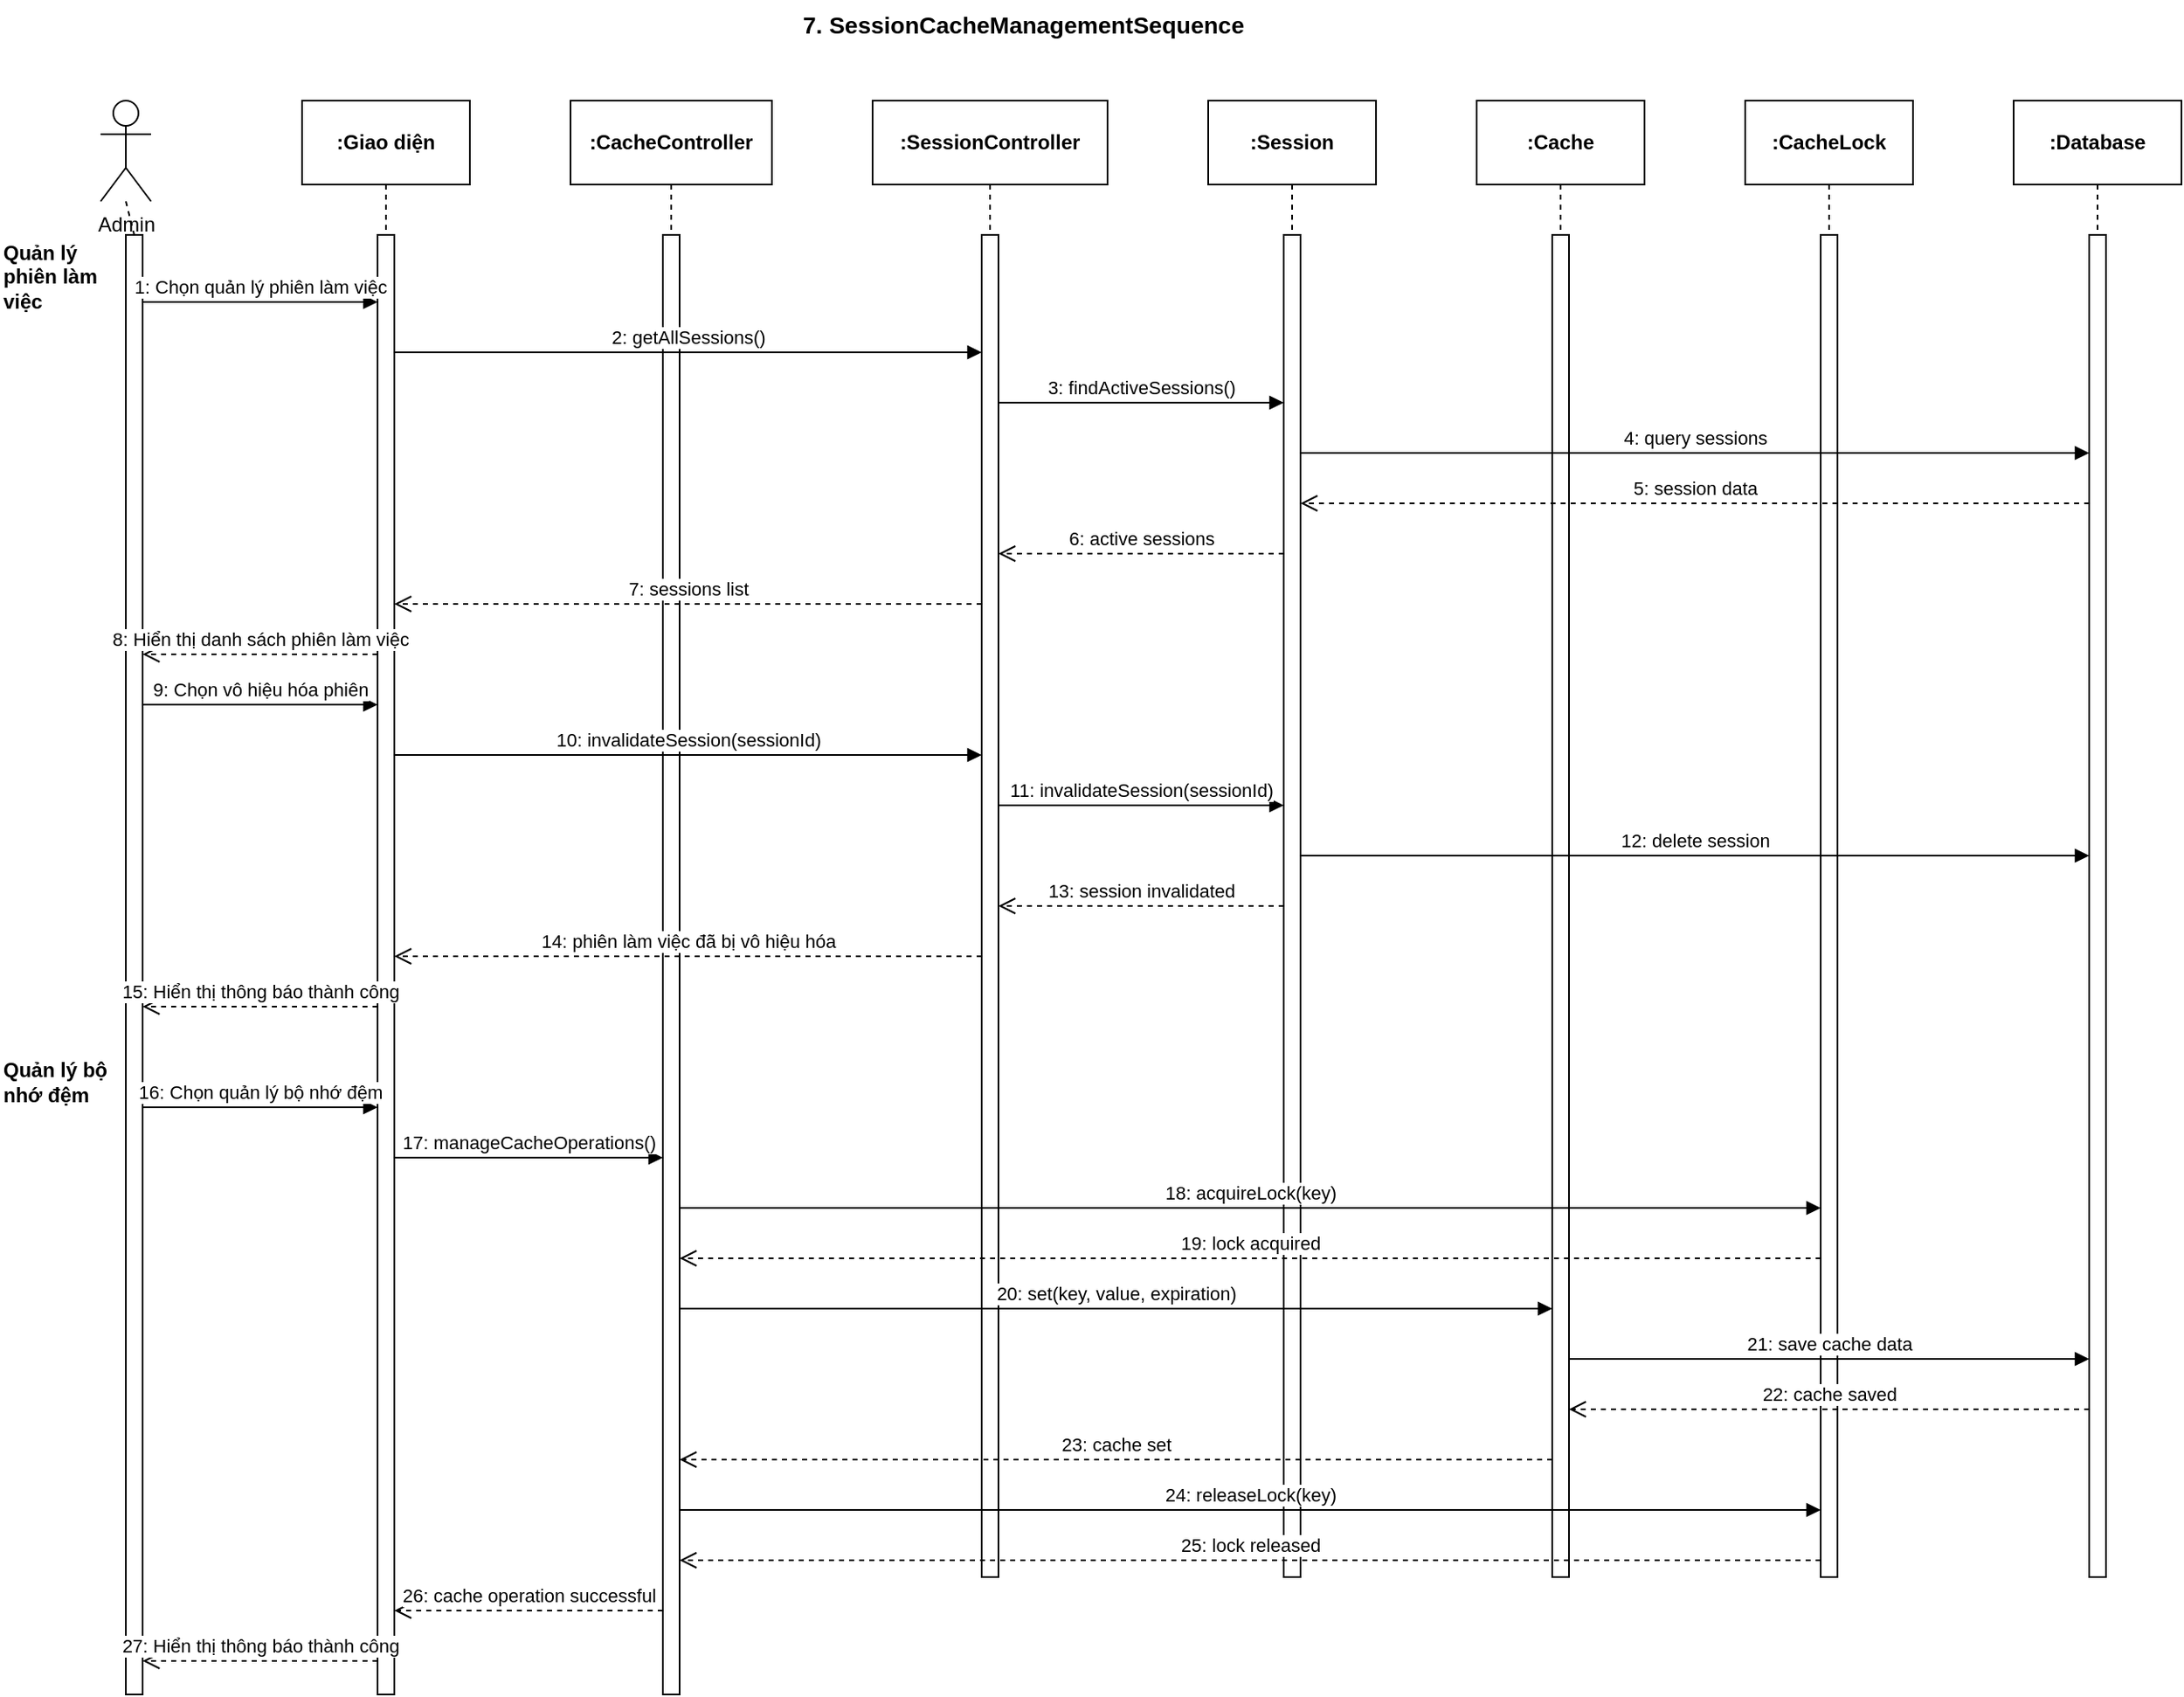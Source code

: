 <mxfile>
    <diagram id="qWM1Z5PAKvo0YDE5U06B" name="Page-1">
        <mxGraphModel dx="1483" dy="784" grid="1" gridSize="10" guides="1" tooltips="1" connect="1" arrows="1" fold="1" page="1" pageScale="1" pageWidth="850" pageHeight="1100" math="0" shadow="0">
            <root>
                <mxCell id="0"/>
                <mxCell id="1" parent="0"/>
                <mxCell id="actor_admin" value="Admin" style="shape=umlActor;verticalLabelPosition=bottom;verticalAlign=top;html=1;" parent="1" vertex="1">
                    <mxGeometry x="100" y="80" width="30" height="60" as="geometry"/>
                </mxCell>
                <mxCell id="UI_class" value="&lt;b&gt;:Giao diện&lt;/b&gt;" style="html=1;whiteSpace=wrap;" parent="1" vertex="1">
                    <mxGeometry x="220" y="80" width="100" height="50" as="geometry"/>
                </mxCell>
                <mxCell id="Cache_controller_class" value="&lt;b&gt;:CacheController&lt;/b&gt;" style="html=1;whiteSpace=wrap;" parent="1" vertex="1">
                    <mxGeometry x="380" y="80" width="120" height="50" as="geometry"/>
                </mxCell>
                <mxCell id="Session_controller_class" value="&lt;b&gt;:SessionController&lt;/b&gt;" style="html=1;whiteSpace=wrap;" parent="1" vertex="1">
                    <mxGeometry x="560" y="80" width="140" height="50" as="geometry"/>
                </mxCell>
                <mxCell id="Session_class" value="&lt;b&gt;:Session&lt;/b&gt;" style="html=1;whiteSpace=wrap;" parent="1" vertex="1">
                    <mxGeometry x="760" y="80" width="100" height="50" as="geometry"/>
                </mxCell>
                <mxCell id="Cache_class" value="&lt;b&gt;:Cache&lt;/b&gt;" style="html=1;whiteSpace=wrap;" parent="1" vertex="1">
                    <mxGeometry x="920" y="80" width="100" height="50" as="geometry"/>
                </mxCell>
                <mxCell id="CacheLock_class" value="&lt;b&gt;:CacheLock&lt;/b&gt;" style="html=1;whiteSpace=wrap;" parent="1" vertex="1">
                    <mxGeometry x="1080" y="80" width="100" height="50" as="geometry"/>
                </mxCell>
                <mxCell id="DB_class" value="&lt;b&gt;:Database&lt;/b&gt;" style="html=1;whiteSpace=wrap;" parent="1" vertex="1">
                    <mxGeometry x="1240" y="80" width="100" height="50" as="geometry"/>
                </mxCell>
                <mxCell id="Admin_line" value="" style="html=1;points=[];perimeter=orthogonalPerimeter;outlineConnect=0;targetShapes=umlLifeline;portConstraint=eastwest;newEdgeStyle={&quot;edgeStyle&quot;:&quot;elbowEdgeStyle&quot;,&quot;elbow&quot;:&quot;vertical&quot;,&quot;curved&quot;:0,&quot;rounded&quot;:0};" parent="1" vertex="1">
                    <mxGeometry x="115" y="160" width="10" height="870" as="geometry"/>
                </mxCell>
                <mxCell id="UI_line" value="" style="html=1;points=[];perimeter=orthogonalPerimeter;outlineConnect=0;targetShapes=umlLifeline;portConstraint=eastwest;newEdgeStyle={&quot;edgeStyle&quot;:&quot;elbowEdgeStyle&quot;,&quot;elbow&quot;:&quot;vertical&quot;,&quot;curved&quot;:0,&quot;rounded&quot;:0};" parent="1" vertex="1">
                    <mxGeometry x="265" y="160" width="10" height="870" as="geometry"/>
                </mxCell>
                <mxCell id="Cache_controller_line" value="" style="html=1;points=[];perimeter=orthogonalPerimeter;outlineConnect=0;targetShapes=umlLifeline;portConstraint=eastwest;newEdgeStyle={&quot;edgeStyle&quot;:&quot;elbowEdgeStyle&quot;,&quot;elbow&quot;:&quot;vertical&quot;,&quot;curved&quot;:0,&quot;rounded&quot;:0};" parent="1" vertex="1">
                    <mxGeometry x="435" y="160" width="10" height="870" as="geometry"/>
                </mxCell>
                <mxCell id="Session_controller_line" value="" style="html=1;points=[];perimeter=orthogonalPerimeter;outlineConnect=0;targetShapes=umlLifeline;portConstraint=eastwest;newEdgeStyle={&quot;edgeStyle&quot;:&quot;elbowEdgeStyle&quot;,&quot;elbow&quot;:&quot;vertical&quot;,&quot;curved&quot;:0,&quot;rounded&quot;:0};" parent="1" vertex="1">
                    <mxGeometry x="625" y="160" width="10" height="800" as="geometry"/>
                </mxCell>
                <mxCell id="Session_line" value="" style="html=1;points=[];perimeter=orthogonalPerimeter;outlineConnect=0;targetShapes=umlLifeline;portConstraint=eastwest;newEdgeStyle={&quot;edgeStyle&quot;:&quot;elbowEdgeStyle&quot;,&quot;elbow&quot;:&quot;vertical&quot;,&quot;curved&quot;:0,&quot;rounded&quot;:0};" parent="1" vertex="1">
                    <mxGeometry x="805" y="160" width="10" height="800" as="geometry"/>
                </mxCell>
                <mxCell id="Cache_line" value="" style="html=1;points=[];perimeter=orthogonalPerimeter;outlineConnect=0;targetShapes=umlLifeline;portConstraint=eastwest;newEdgeStyle={&quot;edgeStyle&quot;:&quot;elbowEdgeStyle&quot;,&quot;elbow&quot;:&quot;vertical&quot;,&quot;curved&quot;:0,&quot;rounded&quot;:0};" parent="1" vertex="1">
                    <mxGeometry x="965" y="160" width="10" height="800" as="geometry"/>
                </mxCell>
                <mxCell id="CacheLock_line" value="" style="html=1;points=[];perimeter=orthogonalPerimeter;outlineConnect=0;targetShapes=umlLifeline;portConstraint=eastwest;newEdgeStyle={&quot;edgeStyle&quot;:&quot;elbowEdgeStyle&quot;,&quot;elbow&quot;:&quot;vertical&quot;,&quot;curved&quot;:0,&quot;rounded&quot;:0};" parent="1" vertex="1">
                    <mxGeometry x="1125" y="160" width="10" height="800" as="geometry"/>
                </mxCell>
                <mxCell id="DB_line" value="" style="html=1;points=[];perimeter=orthogonalPerimeter;outlineConnect=0;targetShapes=umlLifeline;portConstraint=eastwest;newEdgeStyle={&quot;edgeStyle&quot;:&quot;elbowEdgeStyle&quot;,&quot;elbow&quot;:&quot;vertical&quot;,&quot;curved&quot;:0,&quot;rounded&quot;:0};" parent="1" vertex="1">
                    <mxGeometry x="1285" y="160" width="10" height="800" as="geometry"/>
                </mxCell>
                <mxCell id="Admin_to_line" value="" style="endArrow=none;dashed=1;html=1;rounded=0;exitX=0.5;exitY=1;exitDx=0;exitDy=0;entryX=0.5;entryY=0;entryDx=0;entryDy=0;" parent="1" source="actor_admin" target="Admin_line" edge="1">
                    <mxGeometry width="50" height="50" relative="1" as="geometry">
                        <mxPoint x="390" y="340" as="sourcePoint"/>
                        <mxPoint x="440" y="290" as="targetPoint"/>
                    </mxGeometry>
                </mxCell>
                <mxCell id="UI_class_to_line" value="" style="endArrow=none;dashed=1;html=1;rounded=0;exitX=0.5;exitY=1;exitDx=0;exitDy=0;entryX=0.5;entryY=0;entryDx=0;entryDy=0;" parent="1" source="UI_class" target="UI_line" edge="1">
                    <mxGeometry width="50" height="50" relative="1" as="geometry">
                        <mxPoint x="390" y="340" as="sourcePoint"/>
                        <mxPoint x="440" y="290" as="targetPoint"/>
                    </mxGeometry>
                </mxCell>
                <mxCell id="Cache_controller_to_line" value="" style="endArrow=none;dashed=1;html=1;rounded=0;exitX=0.5;exitY=1;exitDx=0;exitDy=0;entryX=0.5;entryY=0;entryDx=0;entryDy=0;" parent="1" source="Cache_controller_class" target="Cache_controller_line" edge="1">
                    <mxGeometry width="50" height="50" relative="1" as="geometry">
                        <mxPoint x="390" y="340" as="sourcePoint"/>
                        <mxPoint x="440" y="290" as="targetPoint"/>
                    </mxGeometry>
                </mxCell>
                <mxCell id="Session_controller_to_line" value="" style="endArrow=none;dashed=1;html=1;rounded=0;exitX=0.5;exitY=1;exitDx=0;exitDy=0;entryX=0.5;entryY=0;entryDx=0;entryDy=0;" parent="1" source="Session_controller_class" target="Session_controller_line" edge="1">
                    <mxGeometry width="50" height="50" relative="1" as="geometry">
                        <mxPoint x="390" y="340" as="sourcePoint"/>
                        <mxPoint x="440" y="290" as="targetPoint"/>
                    </mxGeometry>
                </mxCell>
                <mxCell id="Session_to_line" value="" style="endArrow=none;dashed=1;html=1;rounded=0;exitX=0.5;exitY=1;exitDx=0;exitDy=0;entryX=0.5;entryY=0;entryDx=0;entryDy=0;" parent="1" source="Session_class" target="Session_line" edge="1">
                    <mxGeometry width="50" height="50" relative="1" as="geometry">
                        <mxPoint x="390" y="340" as="sourcePoint"/>
                        <mxPoint x="440" y="290" as="targetPoint"/>
                    </mxGeometry>
                </mxCell>
                <mxCell id="Cache_to_line" value="" style="endArrow=none;dashed=1;html=1;rounded=0;exitX=0.5;exitY=1;exitDx=0;exitDy=0;entryX=0.5;entryY=0;entryDx=0;entryDy=0;" parent="1" source="Cache_class" target="Cache_line" edge="1">
                    <mxGeometry width="50" height="50" relative="1" as="geometry">
                        <mxPoint x="390" y="340" as="sourcePoint"/>
                        <mxPoint x="440" y="290" as="targetPoint"/>
                    </mxGeometry>
                </mxCell>
                <mxCell id="CacheLock_to_line" value="" style="endArrow=none;dashed=1;html=1;rounded=0;exitX=0.5;exitY=1;exitDx=0;exitDy=0;entryX=0.5;entryY=0;entryDx=0;entryDy=0;" parent="1" source="CacheLock_class" target="CacheLock_line" edge="1">
                    <mxGeometry width="50" height="50" relative="1" as="geometry">
                        <mxPoint x="390" y="340" as="sourcePoint"/>
                        <mxPoint x="440" y="290" as="targetPoint"/>
                    </mxGeometry>
                </mxCell>
                <mxCell id="DB_to_line" value="" style="endArrow=none;dashed=1;html=1;rounded=0;exitX=0.5;exitY=1;exitDx=0;exitDy=0;entryX=0.5;entryY=0;entryDx=0;entryDy=0;" parent="1" source="DB_class" target="DB_line" edge="1">
                    <mxGeometry width="50" height="50" relative="1" as="geometry">
                        <mxPoint x="390" y="340" as="sourcePoint"/>
                        <mxPoint x="440" y="290" as="targetPoint"/>
                    </mxGeometry>
                </mxCell>
                <mxCell id="session_title" value="&lt;b&gt;Quản lý phiên làm việc&lt;/b&gt;" style="text;html=1;strokeColor=none;fillColor=none;align=left;verticalAlign=middle;whiteSpace=wrap;rounded=0;" parent="1" vertex="1">
                    <mxGeometry x="40" y="170" width="80" height="30" as="geometry"/>
                </mxCell>
                <mxCell id="msg1" value="1: Chọn quản lý phiên làm việc" style="html=1;verticalAlign=bottom;endArrow=block;edgeStyle=elbowEdgeStyle;elbow=vertical;curved=0;rounded=0;" parent="1" source="Admin_line" target="UI_line" edge="1">
                    <mxGeometry width="80" relative="1" as="geometry">
                        <mxPoint x="130" y="200" as="sourcePoint"/>
                        <mxPoint x="210" y="200" as="targetPoint"/>
                        <Array as="points">
                            <mxPoint x="190" y="200"/>
                        </Array>
                    </mxGeometry>
                </mxCell>
                <mxCell id="msg2" value="2: getAllSessions()" style="html=1;verticalAlign=bottom;endArrow=block;edgeStyle=elbowEdgeStyle;elbow=vertical;curved=0;rounded=0;" parent="1" edge="1">
                    <mxGeometry width="80" relative="1" as="geometry">
                        <mxPoint x="275" y="230" as="sourcePoint"/>
                        <mxPoint x="625" y="230" as="targetPoint"/>
                    </mxGeometry>
                </mxCell>
                <mxCell id="msg3" value="3: findActiveSessions()" style="html=1;verticalAlign=bottom;endArrow=block;edgeStyle=elbowEdgeStyle;elbow=vertical;curved=0;rounded=0;" parent="1" edge="1">
                    <mxGeometry width="80" relative="1" as="geometry">
                        <mxPoint x="635" y="260" as="sourcePoint"/>
                        <mxPoint x="805" y="260" as="targetPoint"/>
                    </mxGeometry>
                </mxCell>
                <mxCell id="msg4" value="4: query sessions" style="html=1;verticalAlign=bottom;endArrow=block;edgeStyle=elbowEdgeStyle;elbow=vertical;curved=0;rounded=0;" parent="1" edge="1">
                    <mxGeometry width="80" relative="1" as="geometry">
                        <mxPoint x="815" y="290" as="sourcePoint"/>
                        <mxPoint x="1285" y="290" as="targetPoint"/>
                    </mxGeometry>
                </mxCell>
                <mxCell id="msg5" value="5: session data" style="html=1;verticalAlign=bottom;endArrow=open;dashed=1;endSize=8;edgeStyle=elbowEdgeStyle;elbow=vertical;curved=0;rounded=0;" parent="1" edge="1">
                    <mxGeometry relative="1" as="geometry">
                        <mxPoint x="1285" y="320" as="sourcePoint"/>
                        <mxPoint x="815" y="320" as="targetPoint"/>
                    </mxGeometry>
                </mxCell>
                <mxCell id="msg6" value="6: active sessions" style="html=1;verticalAlign=bottom;endArrow=open;dashed=1;endSize=8;edgeStyle=elbowEdgeStyle;elbow=vertical;curved=0;rounded=0;" parent="1" edge="1">
                    <mxGeometry relative="1" as="geometry">
                        <mxPoint x="805" y="350" as="sourcePoint"/>
                        <mxPoint x="635" y="350" as="targetPoint"/>
                    </mxGeometry>
                </mxCell>
                <mxCell id="msg7" value="7: sessions list" style="html=1;verticalAlign=bottom;endArrow=open;dashed=1;endSize=8;edgeStyle=elbowEdgeStyle;elbow=vertical;curved=0;rounded=0;" parent="1" edge="1">
                    <mxGeometry relative="1" as="geometry">
                        <mxPoint x="625" y="380" as="sourcePoint"/>
                        <mxPoint x="275" y="380" as="targetPoint"/>
                    </mxGeometry>
                </mxCell>
                <mxCell id="msg8" value="8: Hiển thị danh sách phiên làm việc" style="html=1;verticalAlign=bottom;endArrow=open;dashed=1;endSize=8;edgeStyle=elbowEdgeStyle;elbow=vertical;curved=0;rounded=0;" parent="1" edge="1">
                    <mxGeometry relative="1" as="geometry">
                        <mxPoint x="265" y="410" as="sourcePoint"/>
                        <mxPoint x="125" y="410" as="targetPoint"/>
                    </mxGeometry>
                </mxCell>
                <mxCell id="msg9" value="9: Chọn vô hiệu hóa phiên" style="html=1;verticalAlign=bottom;endArrow=block;edgeStyle=elbowEdgeStyle;elbow=vertical;curved=0;rounded=0;" parent="1" edge="1">
                    <mxGeometry width="80" relative="1" as="geometry">
                        <mxPoint x="125" y="440" as="sourcePoint"/>
                        <mxPoint x="265" y="440" as="targetPoint"/>
                    </mxGeometry>
                </mxCell>
                <mxCell id="msg10" value="10: invalidateSession(sessionId)" style="html=1;verticalAlign=bottom;endArrow=block;edgeStyle=elbowEdgeStyle;elbow=vertical;curved=0;rounded=0;" parent="1" edge="1">
                    <mxGeometry width="80" relative="1" as="geometry">
                        <mxPoint x="275" y="470" as="sourcePoint"/>
                        <mxPoint x="625" y="470" as="targetPoint"/>
                    </mxGeometry>
                </mxCell>
                <mxCell id="msg11" value="11: invalidateSession(sessionId)" style="html=1;verticalAlign=bottom;endArrow=block;edgeStyle=elbowEdgeStyle;elbow=vertical;curved=0;rounded=0;" parent="1" edge="1">
                    <mxGeometry width="80" relative="1" as="geometry">
                        <mxPoint x="635" y="500" as="sourcePoint"/>
                        <mxPoint x="805" y="500" as="targetPoint"/>
                    </mxGeometry>
                </mxCell>
                <mxCell id="msg12" value="12: delete session" style="html=1;verticalAlign=bottom;endArrow=block;edgeStyle=elbowEdgeStyle;elbow=vertical;curved=0;rounded=0;" parent="1" edge="1">
                    <mxGeometry width="80" relative="1" as="geometry">
                        <mxPoint x="815" y="530" as="sourcePoint"/>
                        <mxPoint x="1285" y="530" as="targetPoint"/>
                    </mxGeometry>
                </mxCell>
                <mxCell id="msg13" value="13: session invalidated" style="html=1;verticalAlign=bottom;endArrow=open;dashed=1;endSize=8;edgeStyle=elbowEdgeStyle;elbow=vertical;curved=0;rounded=0;" parent="1" edge="1">
                    <mxGeometry relative="1" as="geometry">
                        <mxPoint x="805" y="560" as="sourcePoint"/>
                        <mxPoint x="635" y="560" as="targetPoint"/>
                    </mxGeometry>
                </mxCell>
                <mxCell id="msg14" value="14: phiên làm việc đã bị vô hiệu hóa" style="html=1;verticalAlign=bottom;endArrow=open;dashed=1;endSize=8;edgeStyle=elbowEdgeStyle;elbow=vertical;curved=0;rounded=0;" parent="1" edge="1">
                    <mxGeometry relative="1" as="geometry">
                        <mxPoint x="625" y="590" as="sourcePoint"/>
                        <mxPoint x="275" y="590" as="targetPoint"/>
                    </mxGeometry>
                </mxCell>
                <mxCell id="msg15" value="15: Hiển thị thông báo thành công" style="html=1;verticalAlign=bottom;endArrow=open;dashed=1;endSize=8;edgeStyle=elbowEdgeStyle;elbow=vertical;curved=0;rounded=0;" parent="1" edge="1">
                    <mxGeometry relative="1" as="geometry">
                        <mxPoint x="265" y="620" as="sourcePoint"/>
                        <mxPoint x="125" y="620" as="targetPoint"/>
                    </mxGeometry>
                </mxCell>
                <mxCell id="cache_title" value="&lt;b&gt;Quản lý bộ nhớ đệm&lt;/b&gt;" style="text;html=1;strokeColor=none;fillColor=none;align=left;verticalAlign=middle;whiteSpace=wrap;rounded=0;" parent="1" vertex="1">
                    <mxGeometry x="40" y="650" width="80" height="30" as="geometry"/>
                </mxCell>
                <mxCell id="msg16" value="16: Chọn quản lý bộ nhớ đệm" style="html=1;verticalAlign=bottom;endArrow=block;edgeStyle=elbowEdgeStyle;elbow=vertical;curved=0;rounded=0;" parent="1" edge="1">
                    <mxGeometry width="80" relative="1" as="geometry">
                        <mxPoint x="125" y="680" as="sourcePoint"/>
                        <mxPoint x="265" y="680" as="targetPoint"/>
                    </mxGeometry>
                </mxCell>
                <mxCell id="msg17" value="17: manageCacheOperations()" style="html=1;verticalAlign=bottom;endArrow=block;edgeStyle=elbowEdgeStyle;elbow=vertical;curved=0;rounded=0;" parent="1" edge="1">
                    <mxGeometry width="80" relative="1" as="geometry">
                        <mxPoint x="275" y="710" as="sourcePoint"/>
                        <mxPoint x="435" y="710" as="targetPoint"/>
                    </mxGeometry>
                </mxCell>
                <mxCell id="msg18" value="18: acquireLock(key)" style="html=1;verticalAlign=bottom;endArrow=block;edgeStyle=elbowEdgeStyle;elbow=vertical;curved=0;rounded=0;" parent="1" edge="1">
                    <mxGeometry width="80" relative="1" as="geometry">
                        <mxPoint x="445" y="740" as="sourcePoint"/>
                        <mxPoint x="1125" y="740" as="targetPoint"/>
                    </mxGeometry>
                </mxCell>
                <mxCell id="msg19" value="19: lock acquired" style="html=1;verticalAlign=bottom;endArrow=open;dashed=1;endSize=8;edgeStyle=elbowEdgeStyle;elbow=vertical;curved=0;rounded=0;" parent="1" edge="1">
                    <mxGeometry relative="1" as="geometry">
                        <mxPoint x="1125" y="770" as="sourcePoint"/>
                        <mxPoint x="445" y="770" as="targetPoint"/>
                    </mxGeometry>
                </mxCell>
                <mxCell id="msg20" value="20: set(key, value, expiration)" style="html=1;verticalAlign=bottom;endArrow=block;edgeStyle=elbowEdgeStyle;elbow=vertical;curved=0;rounded=0;" parent="1" edge="1">
                    <mxGeometry width="80" relative="1" as="geometry">
                        <mxPoint x="445" y="800" as="sourcePoint"/>
                        <mxPoint x="965" y="800" as="targetPoint"/>
                    </mxGeometry>
                </mxCell>
                <mxCell id="msg21" value="21: save cache data" style="html=1;verticalAlign=bottom;endArrow=block;edgeStyle=elbowEdgeStyle;elbow=vertical;curved=0;rounded=0;" parent="1" edge="1">
                    <mxGeometry width="80" relative="1" as="geometry">
                        <mxPoint x="975" y="830" as="sourcePoint"/>
                        <mxPoint x="1285" y="830" as="targetPoint"/>
                    </mxGeometry>
                </mxCell>
                <mxCell id="msg22" value="22: cache saved" style="html=1;verticalAlign=bottom;endArrow=open;dashed=1;endSize=8;edgeStyle=elbowEdgeStyle;elbow=vertical;curved=0;rounded=0;" parent="1" edge="1">
                    <mxGeometry relative="1" as="geometry">
                        <mxPoint x="1285" y="860" as="sourcePoint"/>
                        <mxPoint x="975" y="860" as="targetPoint"/>
                    </mxGeometry>
                </mxCell>
                <mxCell id="msg23" value="23: cache set" style="html=1;verticalAlign=bottom;endArrow=open;dashed=1;endSize=8;edgeStyle=elbowEdgeStyle;elbow=vertical;curved=0;rounded=0;" parent="1" edge="1">
                    <mxGeometry relative="1" as="geometry">
                        <mxPoint x="965" y="890" as="sourcePoint"/>
                        <mxPoint x="445" y="890" as="targetPoint"/>
                    </mxGeometry>
                </mxCell>
                <mxCell id="msg24" value="24: releaseLock(key)" style="html=1;verticalAlign=bottom;endArrow=block;edgeStyle=elbowEdgeStyle;elbow=vertical;curved=0;rounded=0;" parent="1" edge="1">
                    <mxGeometry width="80" relative="1" as="geometry">
                        <mxPoint x="445" y="920" as="sourcePoint"/>
                        <mxPoint x="1125" y="920" as="targetPoint"/>
                    </mxGeometry>
                </mxCell>
                <mxCell id="msg25" value="25: lock released" style="html=1;verticalAlign=bottom;endArrow=open;dashed=1;endSize=8;edgeStyle=elbowEdgeStyle;elbow=vertical;curved=0;rounded=0;" parent="1" edge="1">
                    <mxGeometry relative="1" as="geometry">
                        <mxPoint x="1125" y="950" as="sourcePoint"/>
                        <mxPoint x="445" y="950" as="targetPoint"/>
                    </mxGeometry>
                </mxCell>
                <mxCell id="msg26" value="26: cache operation successful" style="html=1;verticalAlign=bottom;endArrow=open;dashed=1;endSize=8;edgeStyle=elbowEdgeStyle;elbow=vertical;curved=0;rounded=0;" parent="1" edge="1">
                    <mxGeometry relative="1" as="geometry">
                        <mxPoint x="435" y="980" as="sourcePoint"/>
                        <mxPoint x="275" y="980" as="targetPoint"/>
                    </mxGeometry>
                </mxCell>
                <mxCell id="msg27" value="27: Hiển thị thông báo thành công" style="html=1;verticalAlign=bottom;endArrow=open;dashed=1;endSize=8;edgeStyle=elbowEdgeStyle;elbow=vertical;curved=0;rounded=0;" parent="1" edge="1">
                    <mxGeometry relative="1" as="geometry">
                        <mxPoint x="265" y="1010" as="sourcePoint"/>
                        <mxPoint x="125" y="1010" as="targetPoint"/>
                    </mxGeometry>
                </mxCell>
                <mxCell id="diagram_title" value="&lt;font style=&quot;font-size: 14px;&quot;&gt;&lt;b&gt;7. SessionCacheManagementSequence&lt;/b&gt;&lt;/font&gt;" style="text;html=1;strokeColor=none;fillColor=none;align=center;verticalAlign=middle;whiteSpace=wrap;rounded=0;" parent="1" vertex="1">
                    <mxGeometry x="500" y="20" width="300" height="30" as="geometry"/>
                </mxCell>
            </root>
        </mxGraphModel>
    </diagram>
</mxfile>